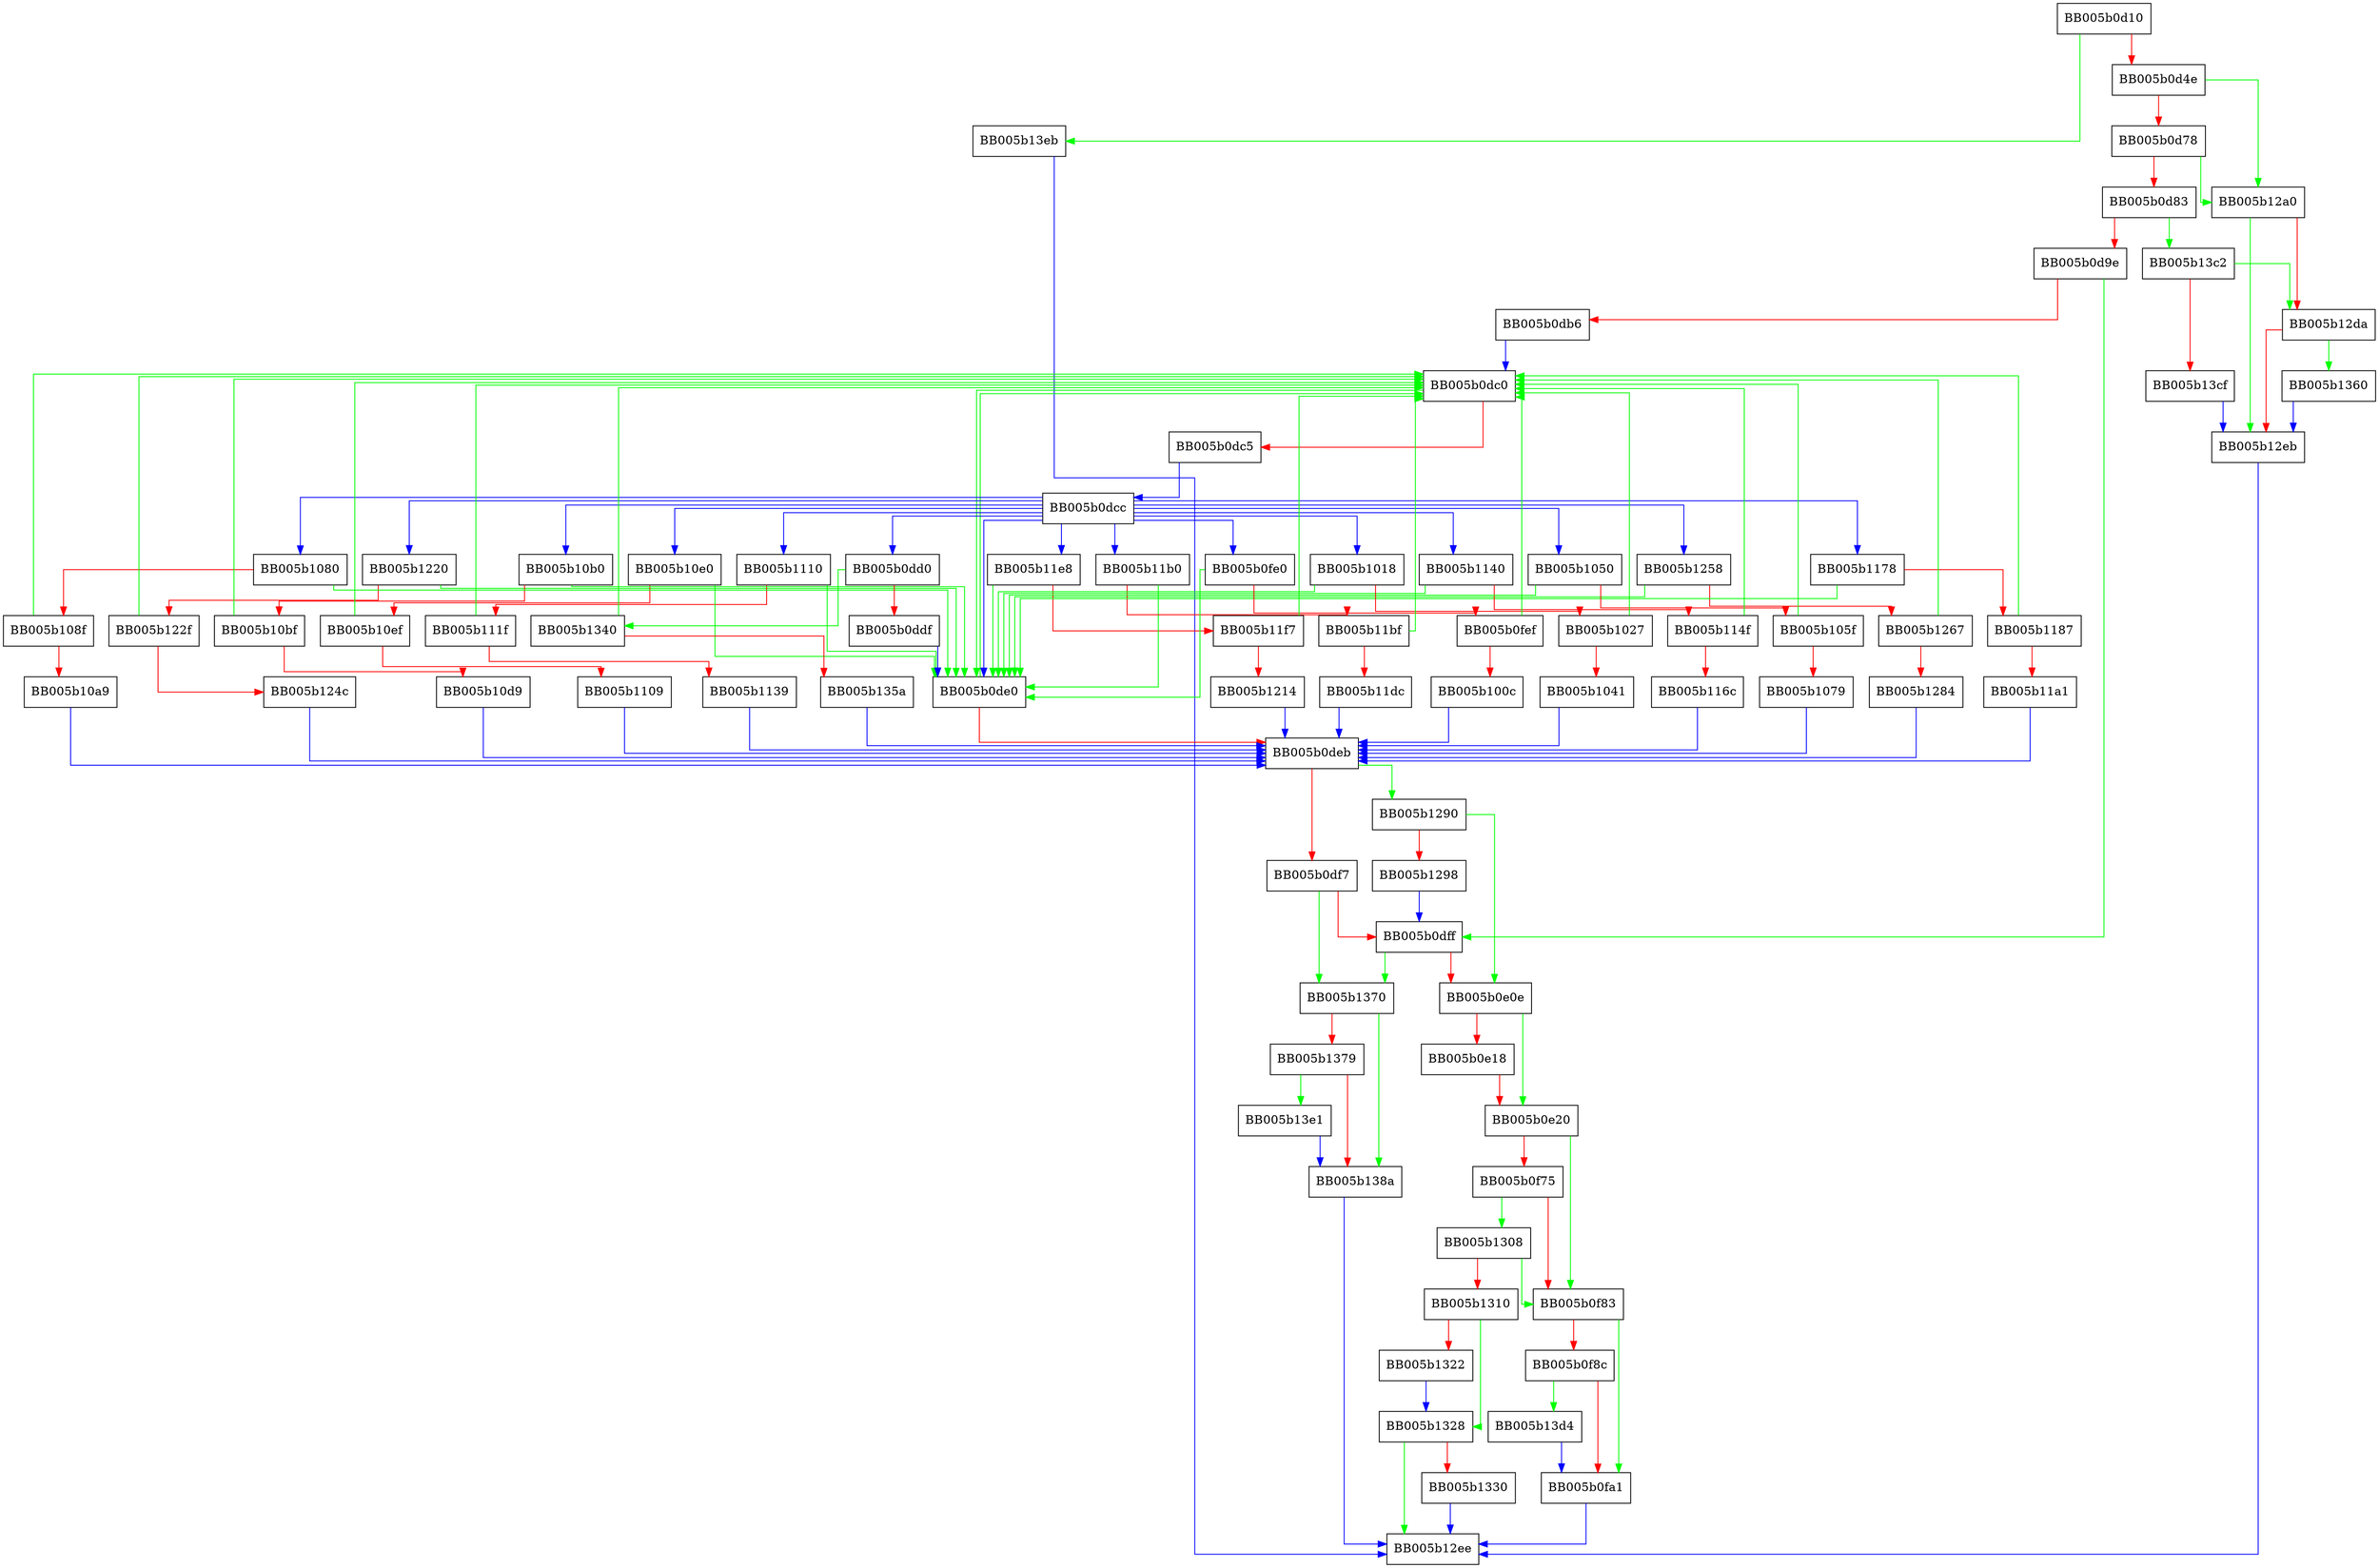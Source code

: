 digraph evp_md_from_algorithm {
  node [shape="box"];
  graph [splines=ortho];
  BB005b0d10 -> BB005b13eb [color="green"];
  BB005b0d10 -> BB005b0d4e [color="red"];
  BB005b0d4e -> BB005b12a0 [color="green"];
  BB005b0d4e -> BB005b0d78 [color="red"];
  BB005b0d78 -> BB005b12a0 [color="green"];
  BB005b0d78 -> BB005b0d83 [color="red"];
  BB005b0d83 -> BB005b13c2 [color="green"];
  BB005b0d83 -> BB005b0d9e [color="red"];
  BB005b0d9e -> BB005b0dff [color="green"];
  BB005b0d9e -> BB005b0db6 [color="red"];
  BB005b0db6 -> BB005b0dc0 [color="blue"];
  BB005b0dc0 -> BB005b0de0 [color="green"];
  BB005b0dc0 -> BB005b0dc5 [color="red"];
  BB005b0dc5 -> BB005b0dcc [color="blue"];
  BB005b0dcc -> BB005b0de0 [color="blue"];
  BB005b0dcc -> BB005b1258 [color="blue"];
  BB005b0dcc -> BB005b1220 [color="blue"];
  BB005b0dcc -> BB005b11e8 [color="blue"];
  BB005b0dcc -> BB005b11b0 [color="blue"];
  BB005b0dcc -> BB005b1178 [color="blue"];
  BB005b0dcc -> BB005b1140 [color="blue"];
  BB005b0dcc -> BB005b1110 [color="blue"];
  BB005b0dcc -> BB005b10e0 [color="blue"];
  BB005b0dcc -> BB005b10b0 [color="blue"];
  BB005b0dcc -> BB005b1080 [color="blue"];
  BB005b0dcc -> BB005b0dd0 [color="blue"];
  BB005b0dcc -> BB005b1050 [color="blue"];
  BB005b0dcc -> BB005b1018 [color="blue"];
  BB005b0dcc -> BB005b0fe0 [color="blue"];
  BB005b0dd0 -> BB005b1340 [color="green"];
  BB005b0dd0 -> BB005b0ddf [color="red"];
  BB005b0ddf -> BB005b0de0 [color="blue"];
  BB005b0de0 -> BB005b0dc0 [color="green"];
  BB005b0de0 -> BB005b0deb [color="red"];
  BB005b0deb -> BB005b1290 [color="green"];
  BB005b0deb -> BB005b0df7 [color="red"];
  BB005b0df7 -> BB005b1370 [color="green"];
  BB005b0df7 -> BB005b0dff [color="red"];
  BB005b0dff -> BB005b1370 [color="green"];
  BB005b0dff -> BB005b0e0e [color="red"];
  BB005b0e0e -> BB005b0e20 [color="green"];
  BB005b0e0e -> BB005b0e18 [color="red"];
  BB005b0e18 -> BB005b0e20 [color="red"];
  BB005b0e20 -> BB005b0f83 [color="green"];
  BB005b0e20 -> BB005b0f75 [color="red"];
  BB005b0f75 -> BB005b1308 [color="green"];
  BB005b0f75 -> BB005b0f83 [color="red"];
  BB005b0f83 -> BB005b0fa1 [color="green"];
  BB005b0f83 -> BB005b0f8c [color="red"];
  BB005b0f8c -> BB005b13d4 [color="green"];
  BB005b0f8c -> BB005b0fa1 [color="red"];
  BB005b0fa1 -> BB005b12ee [color="blue"];
  BB005b0fe0 -> BB005b0de0 [color="green"];
  BB005b0fe0 -> BB005b0fef [color="red"];
  BB005b0fef -> BB005b0dc0 [color="green"];
  BB005b0fef -> BB005b100c [color="red"];
  BB005b100c -> BB005b0deb [color="blue"];
  BB005b1018 -> BB005b0de0 [color="green"];
  BB005b1018 -> BB005b1027 [color="red"];
  BB005b1027 -> BB005b0dc0 [color="green"];
  BB005b1027 -> BB005b1041 [color="red"];
  BB005b1041 -> BB005b0deb [color="blue"];
  BB005b1050 -> BB005b0de0 [color="green"];
  BB005b1050 -> BB005b105f [color="red"];
  BB005b105f -> BB005b0dc0 [color="green"];
  BB005b105f -> BB005b1079 [color="red"];
  BB005b1079 -> BB005b0deb [color="blue"];
  BB005b1080 -> BB005b0de0 [color="green"];
  BB005b1080 -> BB005b108f [color="red"];
  BB005b108f -> BB005b0dc0 [color="green"];
  BB005b108f -> BB005b10a9 [color="red"];
  BB005b10a9 -> BB005b0deb [color="blue"];
  BB005b10b0 -> BB005b0de0 [color="green"];
  BB005b10b0 -> BB005b10bf [color="red"];
  BB005b10bf -> BB005b0dc0 [color="green"];
  BB005b10bf -> BB005b10d9 [color="red"];
  BB005b10d9 -> BB005b0deb [color="blue"];
  BB005b10e0 -> BB005b0de0 [color="green"];
  BB005b10e0 -> BB005b10ef [color="red"];
  BB005b10ef -> BB005b0dc0 [color="green"];
  BB005b10ef -> BB005b1109 [color="red"];
  BB005b1109 -> BB005b0deb [color="blue"];
  BB005b1110 -> BB005b0de0 [color="green"];
  BB005b1110 -> BB005b111f [color="red"];
  BB005b111f -> BB005b0dc0 [color="green"];
  BB005b111f -> BB005b1139 [color="red"];
  BB005b1139 -> BB005b0deb [color="blue"];
  BB005b1140 -> BB005b0de0 [color="green"];
  BB005b1140 -> BB005b114f [color="red"];
  BB005b114f -> BB005b0dc0 [color="green"];
  BB005b114f -> BB005b116c [color="red"];
  BB005b116c -> BB005b0deb [color="blue"];
  BB005b1178 -> BB005b0de0 [color="green"];
  BB005b1178 -> BB005b1187 [color="red"];
  BB005b1187 -> BB005b0dc0 [color="green"];
  BB005b1187 -> BB005b11a1 [color="red"];
  BB005b11a1 -> BB005b0deb [color="blue"];
  BB005b11b0 -> BB005b0de0 [color="green"];
  BB005b11b0 -> BB005b11bf [color="red"];
  BB005b11bf -> BB005b0dc0 [color="green"];
  BB005b11bf -> BB005b11dc [color="red"];
  BB005b11dc -> BB005b0deb [color="blue"];
  BB005b11e8 -> BB005b0de0 [color="green"];
  BB005b11e8 -> BB005b11f7 [color="red"];
  BB005b11f7 -> BB005b0dc0 [color="green"];
  BB005b11f7 -> BB005b1214 [color="red"];
  BB005b1214 -> BB005b0deb [color="blue"];
  BB005b1220 -> BB005b0de0 [color="green"];
  BB005b1220 -> BB005b122f [color="red"];
  BB005b122f -> BB005b0dc0 [color="green"];
  BB005b122f -> BB005b124c [color="red"];
  BB005b124c -> BB005b0deb [color="blue"];
  BB005b1258 -> BB005b0de0 [color="green"];
  BB005b1258 -> BB005b1267 [color="red"];
  BB005b1267 -> BB005b0dc0 [color="green"];
  BB005b1267 -> BB005b1284 [color="red"];
  BB005b1284 -> BB005b0deb [color="blue"];
  BB005b1290 -> BB005b0e0e [color="green"];
  BB005b1290 -> BB005b1298 [color="red"];
  BB005b1298 -> BB005b0dff [color="blue"];
  BB005b12a0 -> BB005b12eb [color="green"];
  BB005b12a0 -> BB005b12da [color="red"];
  BB005b12da -> BB005b1360 [color="green"];
  BB005b12da -> BB005b12eb [color="red"];
  BB005b12eb -> BB005b12ee [color="blue"];
  BB005b1308 -> BB005b0f83 [color="green"];
  BB005b1308 -> BB005b1310 [color="red"];
  BB005b1310 -> BB005b1328 [color="green"];
  BB005b1310 -> BB005b1322 [color="red"];
  BB005b1322 -> BB005b1328 [color="blue"];
  BB005b1328 -> BB005b12ee [color="green"];
  BB005b1328 -> BB005b1330 [color="red"];
  BB005b1330 -> BB005b12ee [color="blue"];
  BB005b1340 -> BB005b0dc0 [color="green"];
  BB005b1340 -> BB005b135a [color="red"];
  BB005b135a -> BB005b0deb [color="blue"];
  BB005b1360 -> BB005b12eb [color="blue"];
  BB005b1370 -> BB005b138a [color="green"];
  BB005b1370 -> BB005b1379 [color="red"];
  BB005b1379 -> BB005b13e1 [color="green"];
  BB005b1379 -> BB005b138a [color="red"];
  BB005b138a -> BB005b12ee [color="blue"];
  BB005b13c2 -> BB005b12da [color="green"];
  BB005b13c2 -> BB005b13cf [color="red"];
  BB005b13cf -> BB005b12eb [color="blue"];
  BB005b13d4 -> BB005b0fa1 [color="blue"];
  BB005b13e1 -> BB005b138a [color="blue"];
  BB005b13eb -> BB005b12ee [color="blue"];
}